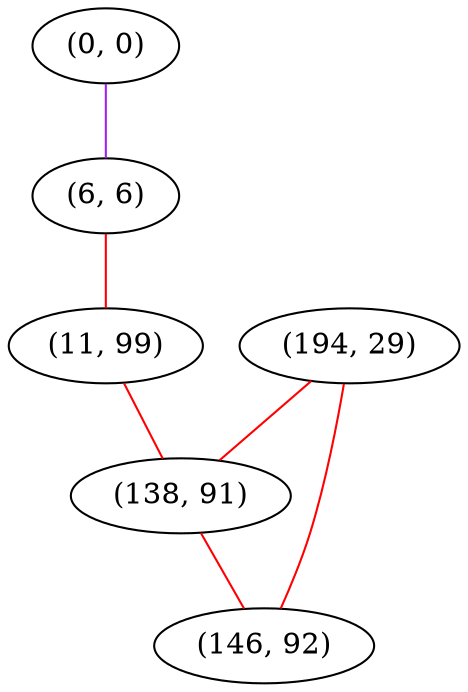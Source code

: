 graph "" {
"(194, 29)";
"(0, 0)";
"(6, 6)";
"(11, 99)";
"(138, 91)";
"(146, 92)";
"(194, 29)" -- "(138, 91)"  [color=red, key=0, weight=1];
"(194, 29)" -- "(146, 92)"  [color=red, key=0, weight=1];
"(0, 0)" -- "(6, 6)"  [color=purple, key=0, weight=4];
"(6, 6)" -- "(11, 99)"  [color=red, key=0, weight=1];
"(11, 99)" -- "(138, 91)"  [color=red, key=0, weight=1];
"(138, 91)" -- "(146, 92)"  [color=red, key=0, weight=1];
}
